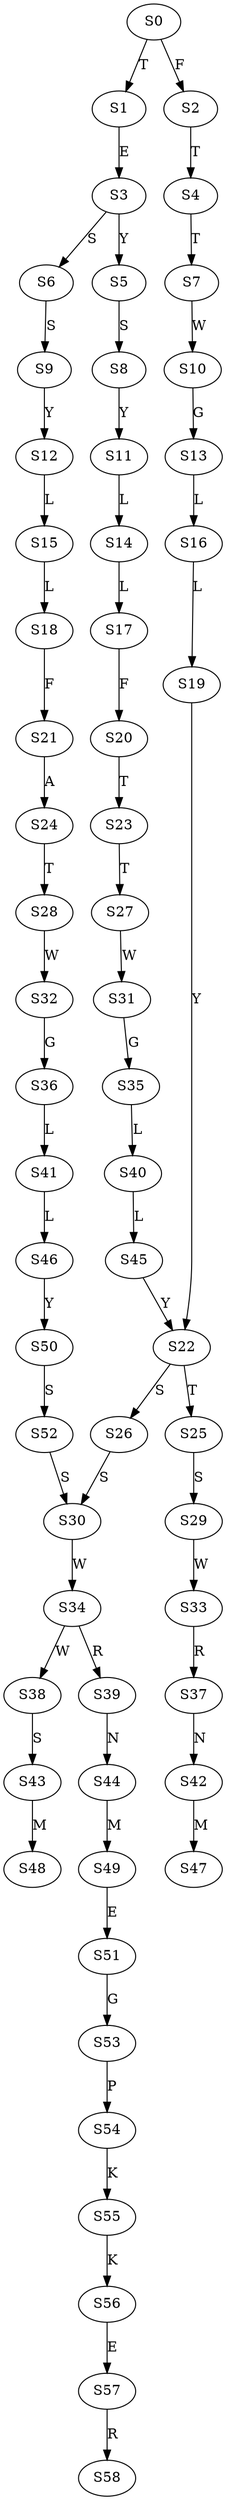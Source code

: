 strict digraph  {
	S0 -> S1 [ label = T ];
	S0 -> S2 [ label = F ];
	S1 -> S3 [ label = E ];
	S2 -> S4 [ label = T ];
	S3 -> S5 [ label = Y ];
	S3 -> S6 [ label = S ];
	S4 -> S7 [ label = T ];
	S5 -> S8 [ label = S ];
	S6 -> S9 [ label = S ];
	S7 -> S10 [ label = W ];
	S8 -> S11 [ label = Y ];
	S9 -> S12 [ label = Y ];
	S10 -> S13 [ label = G ];
	S11 -> S14 [ label = L ];
	S12 -> S15 [ label = L ];
	S13 -> S16 [ label = L ];
	S14 -> S17 [ label = L ];
	S15 -> S18 [ label = L ];
	S16 -> S19 [ label = L ];
	S17 -> S20 [ label = F ];
	S18 -> S21 [ label = F ];
	S19 -> S22 [ label = Y ];
	S20 -> S23 [ label = T ];
	S21 -> S24 [ label = A ];
	S22 -> S25 [ label = T ];
	S22 -> S26 [ label = S ];
	S23 -> S27 [ label = T ];
	S24 -> S28 [ label = T ];
	S25 -> S29 [ label = S ];
	S26 -> S30 [ label = S ];
	S27 -> S31 [ label = W ];
	S28 -> S32 [ label = W ];
	S29 -> S33 [ label = W ];
	S30 -> S34 [ label = W ];
	S31 -> S35 [ label = G ];
	S32 -> S36 [ label = G ];
	S33 -> S37 [ label = R ];
	S34 -> S38 [ label = W ];
	S34 -> S39 [ label = R ];
	S35 -> S40 [ label = L ];
	S36 -> S41 [ label = L ];
	S37 -> S42 [ label = N ];
	S38 -> S43 [ label = S ];
	S39 -> S44 [ label = N ];
	S40 -> S45 [ label = L ];
	S41 -> S46 [ label = L ];
	S42 -> S47 [ label = M ];
	S43 -> S48 [ label = M ];
	S44 -> S49 [ label = M ];
	S45 -> S22 [ label = Y ];
	S46 -> S50 [ label = Y ];
	S49 -> S51 [ label = E ];
	S50 -> S52 [ label = S ];
	S51 -> S53 [ label = G ];
	S52 -> S30 [ label = S ];
	S53 -> S54 [ label = P ];
	S54 -> S55 [ label = K ];
	S55 -> S56 [ label = K ];
	S56 -> S57 [ label = E ];
	S57 -> S58 [ label = R ];
}
